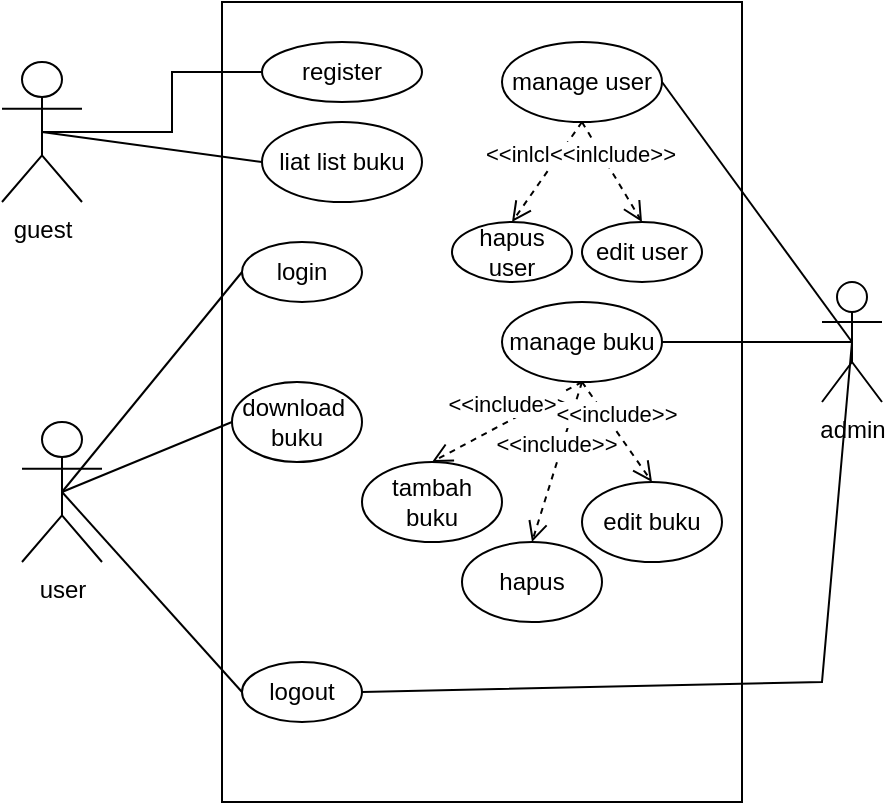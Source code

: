 <mxfile version="24.8.3">
  <diagram name="Page-1" id="isY1vrv55AOv3mQdMjZ7">
    <mxGraphModel dx="794" dy="539" grid="1" gridSize="10" guides="1" tooltips="1" connect="1" arrows="1" fold="1" page="1" pageScale="1" pageWidth="850" pageHeight="1100" math="0" shadow="0">
      <root>
        <mxCell id="0" />
        <mxCell id="1" parent="0" />
        <mxCell id="A5IMFKH48JilG98R_M_b-6" style="edgeStyle=orthogonalEdgeStyle;rounded=0;orthogonalLoop=1;jettySize=auto;html=1;exitX=0.5;exitY=0.5;exitDx=0;exitDy=0;exitPerimeter=0;endArrow=none;endFill=0;" parent="1" source="A5IMFKH48JilG98R_M_b-1" target="A5IMFKH48JilG98R_M_b-3" edge="1">
          <mxGeometry relative="1" as="geometry" />
        </mxCell>
        <mxCell id="A5IMFKH48JilG98R_M_b-7" style="rounded=0;orthogonalLoop=1;jettySize=auto;html=1;exitX=0.5;exitY=0.5;exitDx=0;exitDy=0;exitPerimeter=0;entryX=0;entryY=0.5;entryDx=0;entryDy=0;endArrow=none;endFill=0;" parent="1" source="A5IMFKH48JilG98R_M_b-1" target="A5IMFKH48JilG98R_M_b-4" edge="1">
          <mxGeometry relative="1" as="geometry" />
        </mxCell>
        <mxCell id="A5IMFKH48JilG98R_M_b-1" value="guest" style="shape=umlActor;verticalLabelPosition=bottom;verticalAlign=top;html=1;outlineConnect=0;" parent="1" vertex="1">
          <mxGeometry x="170" y="70" width="40" height="70" as="geometry" />
        </mxCell>
        <mxCell id="A5IMFKH48JilG98R_M_b-2" value="" style="html=1;whiteSpace=wrap;fillColor=none;" parent="1" vertex="1">
          <mxGeometry x="280" y="40" width="260" height="400" as="geometry" />
        </mxCell>
        <mxCell id="A5IMFKH48JilG98R_M_b-3" value="register" style="ellipse;whiteSpace=wrap;html=1;fillColor=none;" parent="1" vertex="1">
          <mxGeometry x="300" y="60" width="80" height="30" as="geometry" />
        </mxCell>
        <mxCell id="A5IMFKH48JilG98R_M_b-4" value="liat list buku" style="ellipse;whiteSpace=wrap;html=1;fillColor=none;" parent="1" vertex="1">
          <mxGeometry x="300" y="100" width="80" height="40" as="geometry" />
        </mxCell>
        <mxCell id="A5IMFKH48JilG98R_M_b-11" style="rounded=0;orthogonalLoop=1;jettySize=auto;html=1;exitX=0.5;exitY=0.5;exitDx=0;exitDy=0;exitPerimeter=0;entryX=0;entryY=0.5;entryDx=0;entryDy=0;endArrow=none;endFill=0;" parent="1" source="A5IMFKH48JilG98R_M_b-8" target="A5IMFKH48JilG98R_M_b-9" edge="1">
          <mxGeometry relative="1" as="geometry" />
        </mxCell>
        <mxCell id="A5IMFKH48JilG98R_M_b-12" style="rounded=0;orthogonalLoop=1;jettySize=auto;html=1;exitX=0.5;exitY=0.5;exitDx=0;exitDy=0;exitPerimeter=0;entryX=0;entryY=0.5;entryDx=0;entryDy=0;endArrow=none;endFill=0;" parent="1" source="A5IMFKH48JilG98R_M_b-8" target="A5IMFKH48JilG98R_M_b-10" edge="1">
          <mxGeometry relative="1" as="geometry" />
        </mxCell>
        <mxCell id="A5IMFKH48JilG98R_M_b-30" style="rounded=0;orthogonalLoop=1;jettySize=auto;html=1;exitX=0.5;exitY=0.5;exitDx=0;exitDy=0;exitPerimeter=0;entryX=0;entryY=0.5;entryDx=0;entryDy=0;endArrow=none;endFill=0;" parent="1" source="A5IMFKH48JilG98R_M_b-8" target="A5IMFKH48JilG98R_M_b-28" edge="1">
          <mxGeometry relative="1" as="geometry" />
        </mxCell>
        <mxCell id="A5IMFKH48JilG98R_M_b-8" value="user" style="shape=umlActor;verticalLabelPosition=bottom;verticalAlign=top;html=1;outlineConnect=0;" parent="1" vertex="1">
          <mxGeometry x="180" y="250" width="40" height="70" as="geometry" />
        </mxCell>
        <mxCell id="A5IMFKH48JilG98R_M_b-9" value="login" style="ellipse;whiteSpace=wrap;html=1;fillColor=none;" parent="1" vertex="1">
          <mxGeometry x="290" y="160" width="60" height="30" as="geometry" />
        </mxCell>
        <mxCell id="A5IMFKH48JilG98R_M_b-10" value="download&amp;nbsp;&lt;div&gt;buku&lt;/div&gt;" style="ellipse;whiteSpace=wrap;html=1;fillColor=none;" parent="1" vertex="1">
          <mxGeometry x="285" y="230" width="65" height="40" as="geometry" />
        </mxCell>
        <mxCell id="A5IMFKH48JilG98R_M_b-31" style="rounded=0;orthogonalLoop=1;jettySize=auto;html=1;exitX=0.5;exitY=0.5;exitDx=0;exitDy=0;exitPerimeter=0;entryX=1;entryY=0.5;entryDx=0;entryDy=0;endArrow=none;endFill=0;" parent="1" source="A5IMFKH48JilG98R_M_b-13" target="A5IMFKH48JilG98R_M_b-14" edge="1">
          <mxGeometry relative="1" as="geometry" />
        </mxCell>
        <mxCell id="A5IMFKH48JilG98R_M_b-32" style="edgeStyle=orthogonalEdgeStyle;rounded=0;orthogonalLoop=1;jettySize=auto;html=1;exitX=0.5;exitY=0.5;exitDx=0;exitDy=0;exitPerimeter=0;entryX=1;entryY=0.5;entryDx=0;entryDy=0;endArrow=none;endFill=0;" parent="1" source="A5IMFKH48JilG98R_M_b-13" target="A5IMFKH48JilG98R_M_b-15" edge="1">
          <mxGeometry relative="1" as="geometry" />
        </mxCell>
        <mxCell id="A5IMFKH48JilG98R_M_b-33" style="rounded=0;orthogonalLoop=1;jettySize=auto;html=1;exitX=0.5;exitY=0.5;exitDx=0;exitDy=0;exitPerimeter=0;entryX=1;entryY=0.5;entryDx=0;entryDy=0;endArrow=none;endFill=0;" parent="1" source="A5IMFKH48JilG98R_M_b-13" target="A5IMFKH48JilG98R_M_b-28" edge="1">
          <mxGeometry relative="1" as="geometry">
            <Array as="points">
              <mxPoint x="580" y="380" />
            </Array>
          </mxGeometry>
        </mxCell>
        <mxCell id="A5IMFKH48JilG98R_M_b-13" value="admin" style="shape=umlActor;verticalLabelPosition=bottom;verticalAlign=top;html=1;" parent="1" vertex="1">
          <mxGeometry x="580" y="180" width="30" height="60" as="geometry" />
        </mxCell>
        <mxCell id="A5IMFKH48JilG98R_M_b-14" value="manage user" style="ellipse;whiteSpace=wrap;html=1;fillColor=none;" parent="1" vertex="1">
          <mxGeometry x="420" y="60" width="80" height="40" as="geometry" />
        </mxCell>
        <mxCell id="A5IMFKH48JilG98R_M_b-15" value="manage buku" style="ellipse;whiteSpace=wrap;html=1;fillColor=none;" parent="1" vertex="1">
          <mxGeometry x="420" y="190" width="80" height="40" as="geometry" />
        </mxCell>
        <mxCell id="A5IMFKH48JilG98R_M_b-17" value="hapus user" style="ellipse;whiteSpace=wrap;html=1;fillColor=none;" parent="1" vertex="1">
          <mxGeometry x="395" y="150" width="60" height="30" as="geometry" />
        </mxCell>
        <mxCell id="A5IMFKH48JilG98R_M_b-18" value="edit user" style="ellipse;whiteSpace=wrap;html=1;fillColor=none;" parent="1" vertex="1">
          <mxGeometry x="460" y="150" width="60" height="30" as="geometry" />
        </mxCell>
        <mxCell id="A5IMFKH48JilG98R_M_b-19" value="&amp;lt;&amp;lt;inlclude&amp;gt;&amp;gt;" style="html=1;verticalAlign=bottom;endArrow=open;dashed=1;endSize=8;curved=0;rounded=0;exitX=0.5;exitY=1;exitDx=0;exitDy=0;entryX=0.5;entryY=0;entryDx=0;entryDy=0;" parent="1" source="A5IMFKH48JilG98R_M_b-14" target="A5IMFKH48JilG98R_M_b-17" edge="1">
          <mxGeometry relative="1" as="geometry">
            <mxPoint x="650" y="300" as="sourcePoint" />
            <mxPoint x="570" y="300" as="targetPoint" />
          </mxGeometry>
        </mxCell>
        <mxCell id="A5IMFKH48JilG98R_M_b-20" value="&amp;lt;&amp;lt;inlclude&amp;gt;&amp;gt;" style="html=1;verticalAlign=bottom;endArrow=open;dashed=1;endSize=8;curved=0;rounded=0;exitX=0.5;exitY=1;exitDx=0;exitDy=0;entryX=0.5;entryY=0;entryDx=0;entryDy=0;" parent="1" source="A5IMFKH48JilG98R_M_b-14" target="A5IMFKH48JilG98R_M_b-18" edge="1">
          <mxGeometry relative="1" as="geometry">
            <mxPoint x="435" y="190" as="sourcePoint" />
            <mxPoint x="395" y="230" as="targetPoint" />
          </mxGeometry>
        </mxCell>
        <mxCell id="A5IMFKH48JilG98R_M_b-21" value="tambah buku" style="ellipse;whiteSpace=wrap;html=1;fillColor=none;" parent="1" vertex="1">
          <mxGeometry x="350" y="270" width="70" height="40" as="geometry" />
        </mxCell>
        <mxCell id="A5IMFKH48JilG98R_M_b-22" value="edit buku" style="ellipse;whiteSpace=wrap;html=1;fillColor=none;" parent="1" vertex="1">
          <mxGeometry x="460" y="280" width="70" height="40" as="geometry" />
        </mxCell>
        <mxCell id="A5IMFKH48JilG98R_M_b-23" value="hapus" style="ellipse;whiteSpace=wrap;html=1;fillColor=none;" parent="1" vertex="1">
          <mxGeometry x="400" y="310" width="70" height="40" as="geometry" />
        </mxCell>
        <mxCell id="A5IMFKH48JilG98R_M_b-25" value="&amp;lt;&amp;lt;include&amp;gt;&amp;gt;" style="html=1;verticalAlign=bottom;endArrow=open;dashed=1;endSize=8;curved=0;rounded=0;exitX=0.5;exitY=1;exitDx=0;exitDy=0;entryX=0.5;entryY=0;entryDx=0;entryDy=0;" parent="1" source="A5IMFKH48JilG98R_M_b-15" target="A5IMFKH48JilG98R_M_b-21" edge="1">
          <mxGeometry relative="1" as="geometry">
            <mxPoint x="200" y="400" as="sourcePoint" />
            <mxPoint x="120" y="400" as="targetPoint" />
          </mxGeometry>
        </mxCell>
        <mxCell id="A5IMFKH48JilG98R_M_b-26" value="&amp;lt;&amp;lt;include&amp;gt;&amp;gt;" style="html=1;verticalAlign=bottom;endArrow=open;dashed=1;endSize=8;curved=0;rounded=0;exitX=0.5;exitY=1;exitDx=0;exitDy=0;entryX=0.5;entryY=0;entryDx=0;entryDy=0;" parent="1" source="A5IMFKH48JilG98R_M_b-15" target="A5IMFKH48JilG98R_M_b-23" edge="1">
          <mxGeometry relative="1" as="geometry">
            <mxPoint x="470" y="250" as="sourcePoint" />
            <mxPoint x="395" y="280" as="targetPoint" />
          </mxGeometry>
        </mxCell>
        <mxCell id="A5IMFKH48JilG98R_M_b-27" value="&amp;lt;&amp;lt;include&amp;gt;&amp;gt;" style="html=1;verticalAlign=bottom;endArrow=open;dashed=1;endSize=8;curved=0;rounded=0;exitX=0.5;exitY=1;exitDx=0;exitDy=0;entryX=0.5;entryY=0;entryDx=0;entryDy=0;" parent="1" source="A5IMFKH48JilG98R_M_b-15" target="A5IMFKH48JilG98R_M_b-22" edge="1">
          <mxGeometry relative="1" as="geometry">
            <mxPoint x="470" y="250" as="sourcePoint" />
            <mxPoint x="445" y="330" as="targetPoint" />
          </mxGeometry>
        </mxCell>
        <mxCell id="A5IMFKH48JilG98R_M_b-28" value="logout" style="ellipse;whiteSpace=wrap;html=1;fillColor=none;" parent="1" vertex="1">
          <mxGeometry x="290" y="370" width="60" height="30" as="geometry" />
        </mxCell>
      </root>
    </mxGraphModel>
  </diagram>
</mxfile>
